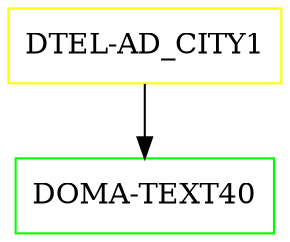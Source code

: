 digraph G {
  "DTEL-AD_CITY1" [shape=box,color=yellow];
  "DOMA-TEXT40" [shape=box,color=green,URL="./DOMA_TEXT40.html"];
  "DTEL-AD_CITY1" -> "DOMA-TEXT40";
}
